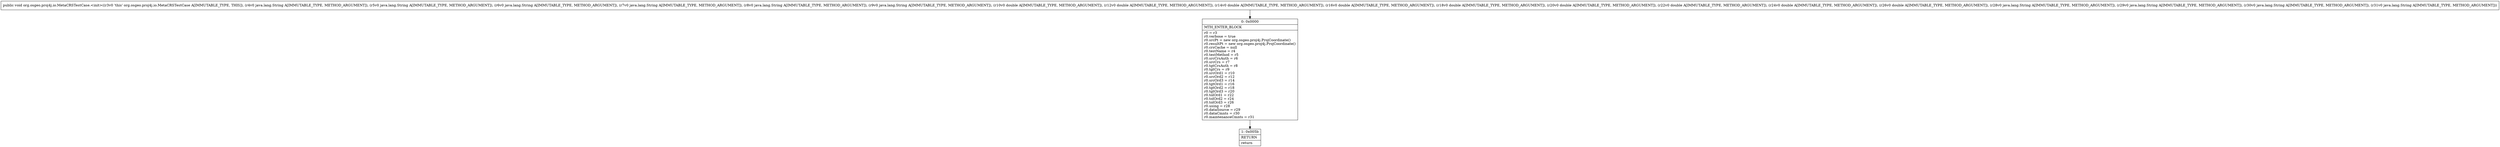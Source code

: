 digraph "CFG fororg.osgeo.proj4j.io.MetaCRSTestCase.\<init\>(Ljava\/lang\/String;Ljava\/lang\/String;Ljava\/lang\/String;Ljava\/lang\/String;Ljava\/lang\/String;Ljava\/lang\/String;DDDDDDDDDLjava\/lang\/String;Ljava\/lang\/String;Ljava\/lang\/String;Ljava\/lang\/String;)V" {
Node_0 [shape=record,label="{0\:\ 0x0000|MTH_ENTER_BLOCK\l|r0 = r3\lr0.verbose = true\lr0.srcPt = new org.osgeo.proj4j.ProjCoordinate()\lr0.resultPt = new org.osgeo.proj4j.ProjCoordinate()\lr0.crsCache = null\lr0.testName = r4\lr0.testMethod = r5\lr0.srcCrsAuth = r6\lr0.srcCrs = r7\lr0.tgtCrsAuth = r8\lr0.tgtCrs = r9\lr0.srcOrd1 = r10\lr0.srcOrd2 = r12\lr0.srcOrd3 = r14\lr0.tgtOrd1 = r16\lr0.tgtOrd2 = r18\lr0.tgtOrd3 = r20\lr0.tolOrd1 = r22\lr0.tolOrd2 = r24\lr0.tolOrd3 = r26\lr0.using = r28\lr0.dataSource = r29\lr0.dataCmnts = r30\lr0.maintenanceCmnts = r31\l}"];
Node_1 [shape=record,label="{1\:\ 0x005b|RETURN\l|return\l}"];
MethodNode[shape=record,label="{public void org.osgeo.proj4j.io.MetaCRSTestCase.\<init\>((r3v0 'this' org.osgeo.proj4j.io.MetaCRSTestCase A[IMMUTABLE_TYPE, THIS]), (r4v0 java.lang.String A[IMMUTABLE_TYPE, METHOD_ARGUMENT]), (r5v0 java.lang.String A[IMMUTABLE_TYPE, METHOD_ARGUMENT]), (r6v0 java.lang.String A[IMMUTABLE_TYPE, METHOD_ARGUMENT]), (r7v0 java.lang.String A[IMMUTABLE_TYPE, METHOD_ARGUMENT]), (r8v0 java.lang.String A[IMMUTABLE_TYPE, METHOD_ARGUMENT]), (r9v0 java.lang.String A[IMMUTABLE_TYPE, METHOD_ARGUMENT]), (r10v0 double A[IMMUTABLE_TYPE, METHOD_ARGUMENT]), (r12v0 double A[IMMUTABLE_TYPE, METHOD_ARGUMENT]), (r14v0 double A[IMMUTABLE_TYPE, METHOD_ARGUMENT]), (r16v0 double A[IMMUTABLE_TYPE, METHOD_ARGUMENT]), (r18v0 double A[IMMUTABLE_TYPE, METHOD_ARGUMENT]), (r20v0 double A[IMMUTABLE_TYPE, METHOD_ARGUMENT]), (r22v0 double A[IMMUTABLE_TYPE, METHOD_ARGUMENT]), (r24v0 double A[IMMUTABLE_TYPE, METHOD_ARGUMENT]), (r26v0 double A[IMMUTABLE_TYPE, METHOD_ARGUMENT]), (r28v0 java.lang.String A[IMMUTABLE_TYPE, METHOD_ARGUMENT]), (r29v0 java.lang.String A[IMMUTABLE_TYPE, METHOD_ARGUMENT]), (r30v0 java.lang.String A[IMMUTABLE_TYPE, METHOD_ARGUMENT]), (r31v0 java.lang.String A[IMMUTABLE_TYPE, METHOD_ARGUMENT])) }"];
MethodNode -> Node_0;
Node_0 -> Node_1;
}

